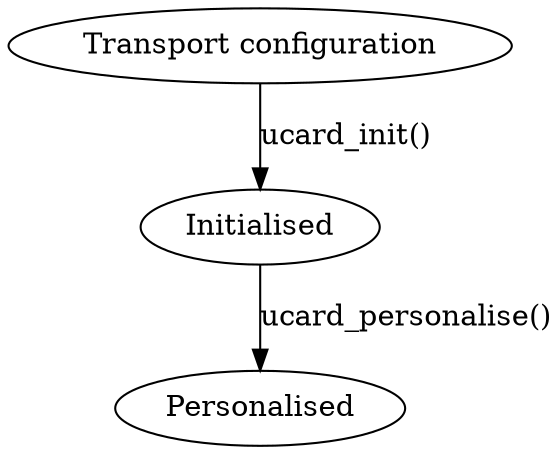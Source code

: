 digraph initial_personalisation {
    transport [label="Transport configuration"];
    initialised [label="Initialised"];
    personalised [label="Personalised"];

    transport -> initialised [label="ucard_init()", texlbl="\texttt{ucard\_init()}"];
    initialised -> personalised [label="ucard_personalise()", texlbl="\texttt{ucard\_personalise()}"];
}
